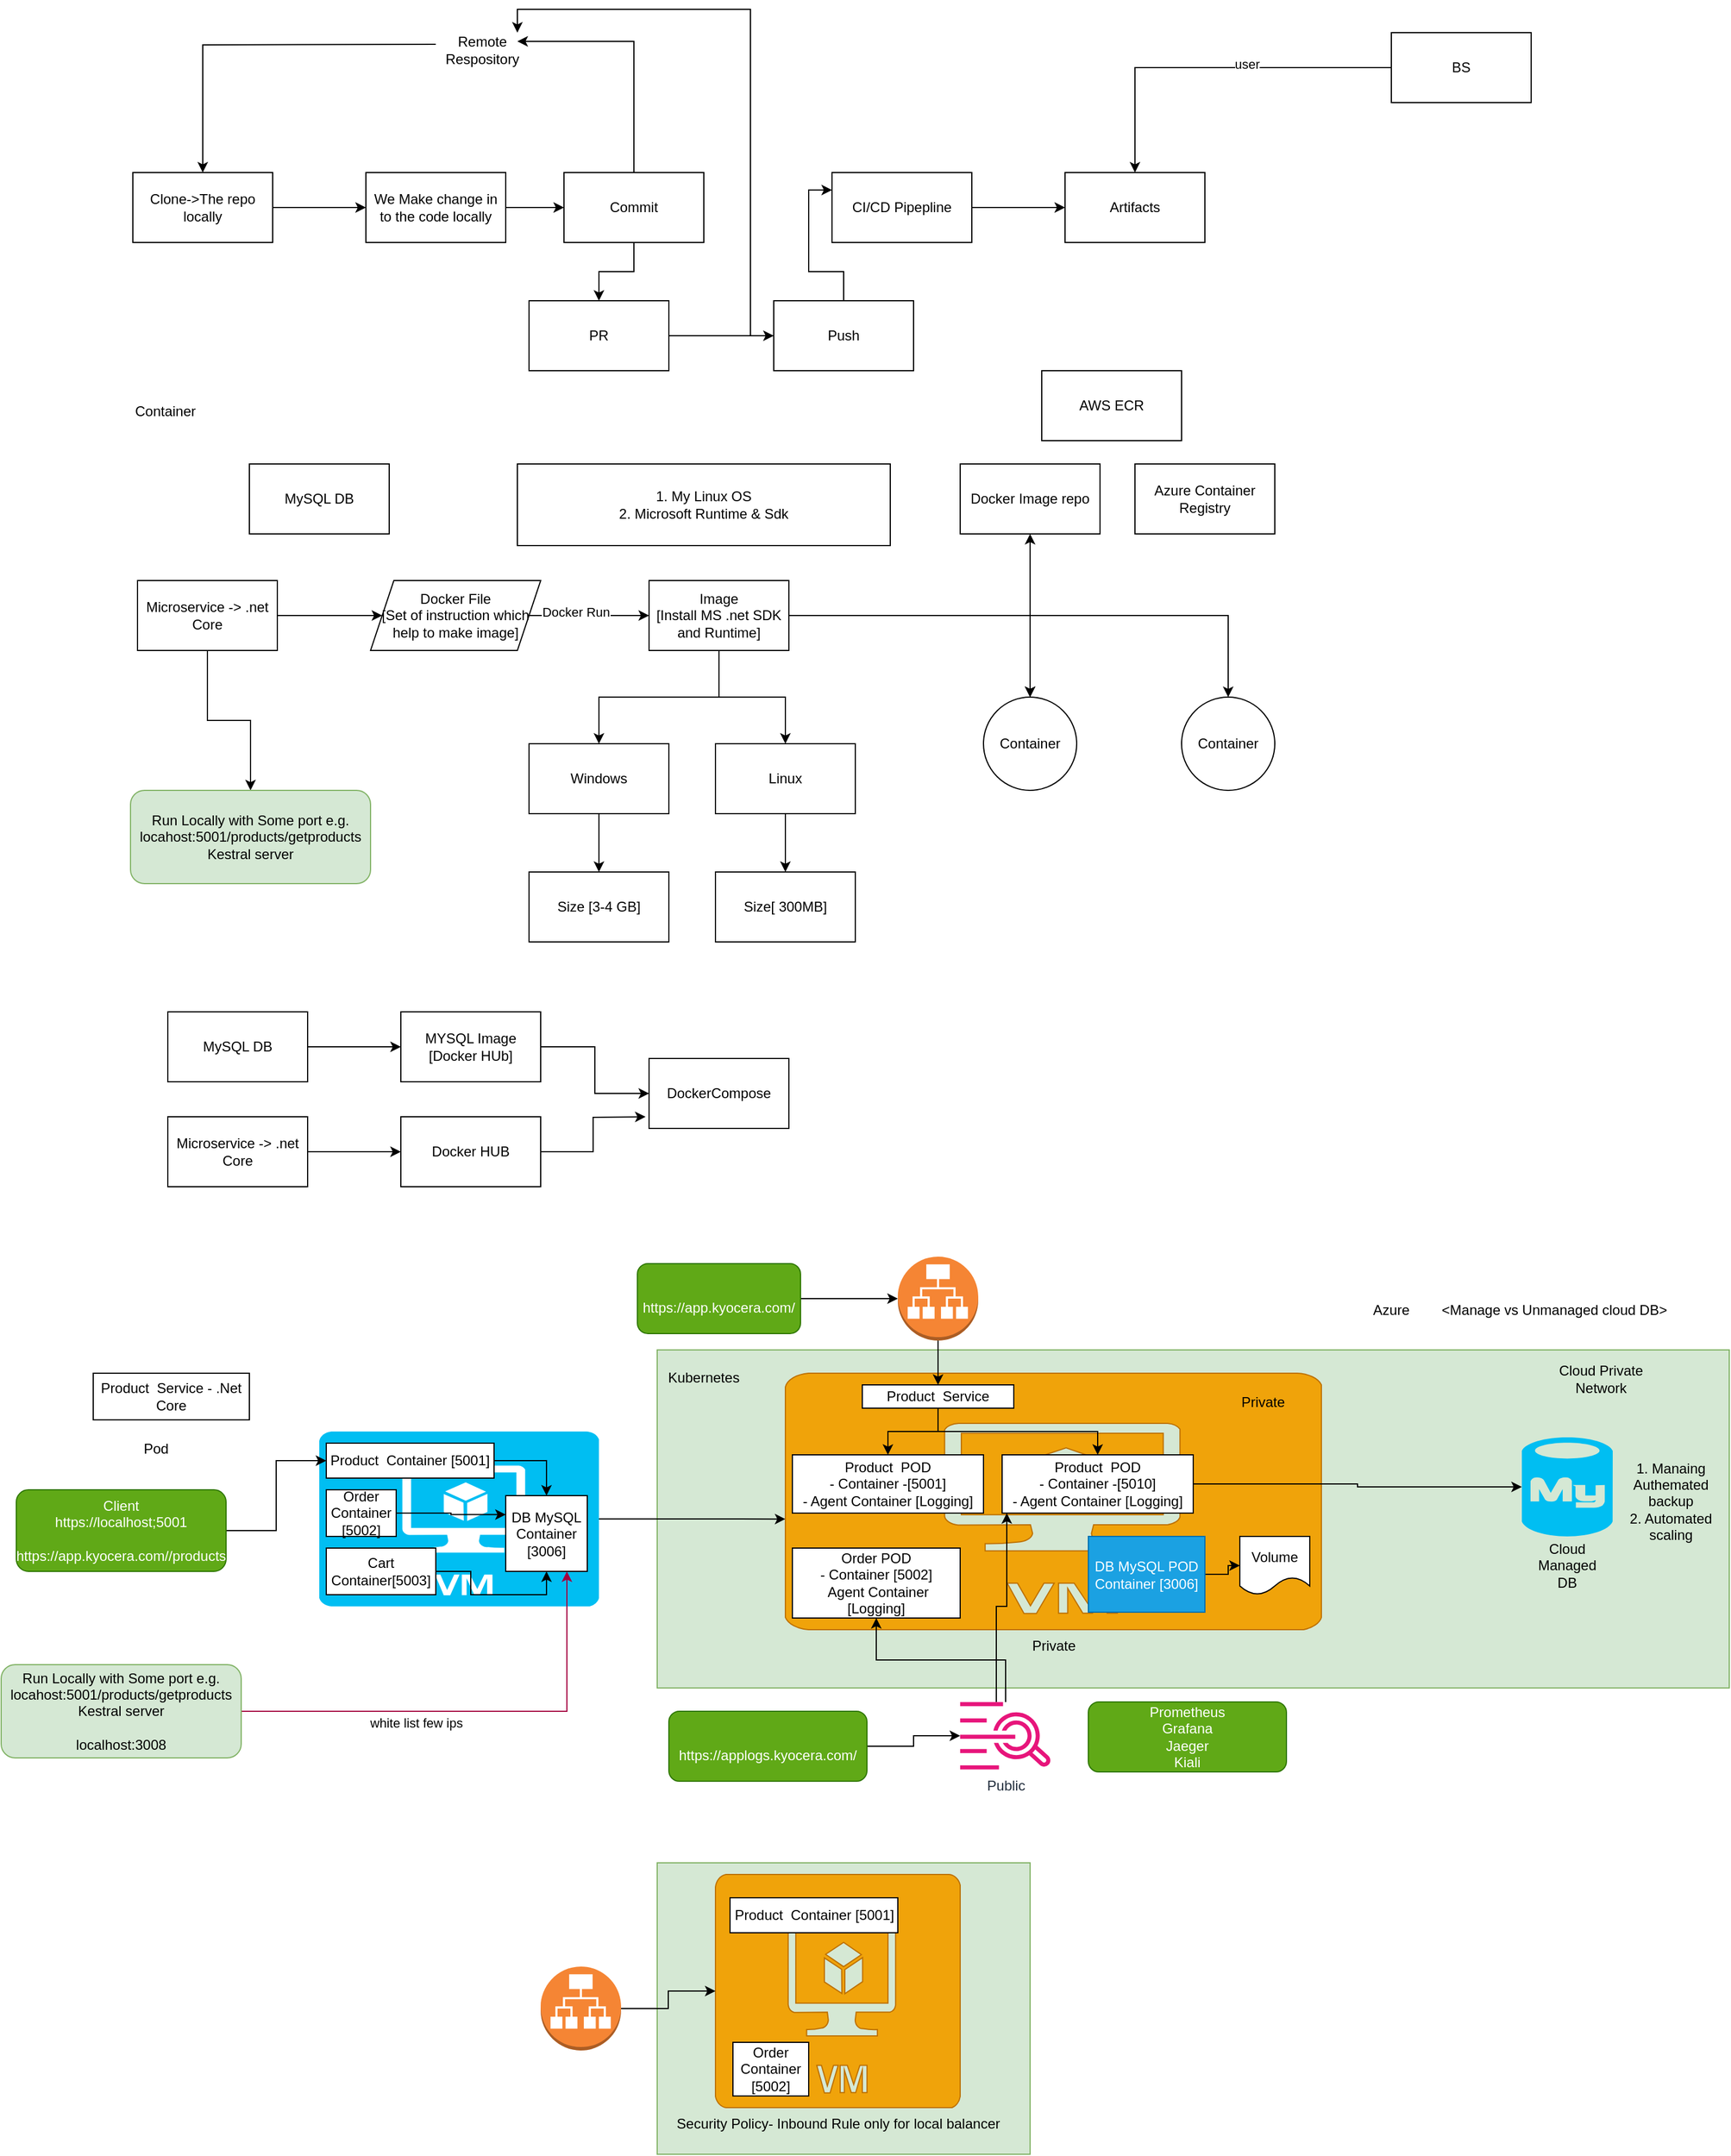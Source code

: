 <mxfile version="22.0.0" type="github">
  <diagram name="Page-1" id="xJ6D-FjHkzA9X418WR1V">
    <mxGraphModel dx="2423" dy="798" grid="1" gridSize="10" guides="1" tooltips="1" connect="1" arrows="1" fold="1" page="1" pageScale="1" pageWidth="827" pageHeight="1169" math="0" shadow="0">
      <root>
        <mxCell id="0" />
        <mxCell id="1" parent="0" />
        <mxCell id="rG8OEWCJURfN_-2mEjIc-116" value="" style="rounded=0;whiteSpace=wrap;html=1;fillColor=#d5e8d4;strokeColor=#82b366;" parent="1" vertex="1">
          <mxGeometry x="480" y="1160" width="920" height="290" as="geometry" />
        </mxCell>
        <mxCell id="rG8OEWCJURfN_-2mEjIc-72" value="" style="edgeStyle=orthogonalEdgeStyle;rounded=0;orthogonalLoop=1;jettySize=auto;html=1;" parent="1" source="rG8OEWCJURfN_-2mEjIc-1" edge="1">
          <mxGeometry relative="1" as="geometry">
            <mxPoint x="590" y="1305.083" as="targetPoint" />
          </mxGeometry>
        </mxCell>
        <mxCell id="rG8OEWCJURfN_-2mEjIc-1" value="" style="verticalLabelPosition=bottom;html=1;verticalAlign=top;align=center;strokeColor=none;fillColor=#00BEF2;shape=mxgraph.azure.virtual_machine;" parent="1" vertex="1">
          <mxGeometry x="190" y="1230" width="240" height="150" as="geometry" />
        </mxCell>
        <mxCell id="rG8OEWCJURfN_-2mEjIc-78" style="edgeStyle=orthogonalEdgeStyle;rounded=0;orthogonalLoop=1;jettySize=auto;html=1;entryX=0.5;entryY=0;entryDx=0;entryDy=0;" parent="1" source="rG8OEWCJURfN_-2mEjIc-2" target="rG8OEWCJURfN_-2mEjIc-77" edge="1">
          <mxGeometry relative="1" as="geometry" />
        </mxCell>
        <mxCell id="rG8OEWCJURfN_-2mEjIc-2" value="Product&amp;nbsp; Container [5001]" style="rounded=0;whiteSpace=wrap;html=1;" parent="1" vertex="1">
          <mxGeometry x="196" y="1240" width="144" height="30" as="geometry" />
        </mxCell>
        <mxCell id="rG8OEWCJURfN_-2mEjIc-79" style="edgeStyle=orthogonalEdgeStyle;rounded=0;orthogonalLoop=1;jettySize=auto;html=1;entryX=0;entryY=0.25;entryDx=0;entryDy=0;" parent="1" source="rG8OEWCJURfN_-2mEjIc-3" target="rG8OEWCJURfN_-2mEjIc-77" edge="1">
          <mxGeometry relative="1" as="geometry" />
        </mxCell>
        <mxCell id="rG8OEWCJURfN_-2mEjIc-3" value="Order Container [5002]" style="rounded=0;whiteSpace=wrap;html=1;" parent="1" vertex="1">
          <mxGeometry x="196" y="1280" width="60" height="40" as="geometry" />
        </mxCell>
        <mxCell id="rG8OEWCJURfN_-2mEjIc-80" style="edgeStyle=orthogonalEdgeStyle;rounded=0;orthogonalLoop=1;jettySize=auto;html=1;entryX=0.5;entryY=1;entryDx=0;entryDy=0;" parent="1" source="rG8OEWCJURfN_-2mEjIc-4" target="rG8OEWCJURfN_-2mEjIc-77" edge="1">
          <mxGeometry relative="1" as="geometry" />
        </mxCell>
        <mxCell id="rG8OEWCJURfN_-2mEjIc-4" value="Cart Container[5003]" style="rounded=0;whiteSpace=wrap;html=1;" parent="1" vertex="1">
          <mxGeometry x="196" y="1330" width="94" height="40" as="geometry" />
        </mxCell>
        <mxCell id="rG8OEWCJURfN_-2mEjIc-5" value="Pod" style="text;html=1;strokeColor=none;fillColor=none;align=center;verticalAlign=middle;whiteSpace=wrap;rounded=0;" parent="1" vertex="1">
          <mxGeometry x="20" y="1230" width="60" height="30" as="geometry" />
        </mxCell>
        <mxCell id="rG8OEWCJURfN_-2mEjIc-6" value="Product&amp;nbsp; Service - .Net Core" style="rounded=0;whiteSpace=wrap;html=1;" parent="1" vertex="1">
          <mxGeometry x="-4" y="1180" width="134" height="40" as="geometry" />
        </mxCell>
        <mxCell id="rG8OEWCJURfN_-2mEjIc-10" value="" style="edgeStyle=orthogonalEdgeStyle;rounded=0;orthogonalLoop=1;jettySize=auto;html=1;" parent="1" target="rG8OEWCJURfN_-2mEjIc-9" edge="1">
          <mxGeometry relative="1" as="geometry">
            <mxPoint x="290" y="40" as="sourcePoint" />
          </mxGeometry>
        </mxCell>
        <mxCell id="rG8OEWCJURfN_-2mEjIc-8" value="Remote Respository" style="text;html=1;strokeColor=none;fillColor=none;align=center;verticalAlign=middle;whiteSpace=wrap;rounded=0;" parent="1" vertex="1">
          <mxGeometry x="300" y="30" width="60" height="30" as="geometry" />
        </mxCell>
        <mxCell id="rG8OEWCJURfN_-2mEjIc-12" value="" style="edgeStyle=orthogonalEdgeStyle;rounded=0;orthogonalLoop=1;jettySize=auto;html=1;" parent="1" source="rG8OEWCJURfN_-2mEjIc-9" target="rG8OEWCJURfN_-2mEjIc-11" edge="1">
          <mxGeometry relative="1" as="geometry" />
        </mxCell>
        <mxCell id="rG8OEWCJURfN_-2mEjIc-9" value="Clone-&amp;gt;The repo locally" style="whiteSpace=wrap;html=1;" parent="1" vertex="1">
          <mxGeometry x="30" y="150" width="120" height="60" as="geometry" />
        </mxCell>
        <mxCell id="rG8OEWCJURfN_-2mEjIc-14" value="" style="edgeStyle=orthogonalEdgeStyle;rounded=0;orthogonalLoop=1;jettySize=auto;html=1;" parent="1" source="rG8OEWCJURfN_-2mEjIc-11" target="rG8OEWCJURfN_-2mEjIc-13" edge="1">
          <mxGeometry relative="1" as="geometry" />
        </mxCell>
        <mxCell id="rG8OEWCJURfN_-2mEjIc-11" value="We Make change in to the code locally" style="whiteSpace=wrap;html=1;" parent="1" vertex="1">
          <mxGeometry x="230" y="150" width="120" height="60" as="geometry" />
        </mxCell>
        <mxCell id="rG8OEWCJURfN_-2mEjIc-19" style="edgeStyle=orthogonalEdgeStyle;rounded=0;orthogonalLoop=1;jettySize=auto;html=1;entryX=1;entryY=0.25;entryDx=0;entryDy=0;exitX=0.5;exitY=0;exitDx=0;exitDy=0;" parent="1" source="rG8OEWCJURfN_-2mEjIc-13" target="rG8OEWCJURfN_-2mEjIc-8" edge="1">
          <mxGeometry relative="1" as="geometry" />
        </mxCell>
        <mxCell id="rG8OEWCJURfN_-2mEjIc-21" value="" style="edgeStyle=orthogonalEdgeStyle;rounded=0;orthogonalLoop=1;jettySize=auto;html=1;" parent="1" source="rG8OEWCJURfN_-2mEjIc-13" target="rG8OEWCJURfN_-2mEjIc-20" edge="1">
          <mxGeometry relative="1" as="geometry" />
        </mxCell>
        <mxCell id="rG8OEWCJURfN_-2mEjIc-13" value="Commit" style="whiteSpace=wrap;html=1;" parent="1" vertex="1">
          <mxGeometry x="400" y="150" width="120" height="60" as="geometry" />
        </mxCell>
        <mxCell id="rG8OEWCJURfN_-2mEjIc-18" value="" style="edgeStyle=orthogonalEdgeStyle;rounded=0;orthogonalLoop=1;jettySize=auto;html=1;" parent="1" source="rG8OEWCJURfN_-2mEjIc-15" target="rG8OEWCJURfN_-2mEjIc-17" edge="1">
          <mxGeometry relative="1" as="geometry" />
        </mxCell>
        <mxCell id="rG8OEWCJURfN_-2mEjIc-15" value="CI/CD Pipepline" style="whiteSpace=wrap;html=1;" parent="1" vertex="1">
          <mxGeometry x="630" y="150" width="120" height="60" as="geometry" />
        </mxCell>
        <mxCell id="rG8OEWCJURfN_-2mEjIc-17" value="Artifacts" style="whiteSpace=wrap;html=1;" parent="1" vertex="1">
          <mxGeometry x="830" y="150" width="120" height="60" as="geometry" />
        </mxCell>
        <mxCell id="rG8OEWCJURfN_-2mEjIc-23" value="" style="edgeStyle=orthogonalEdgeStyle;rounded=0;orthogonalLoop=1;jettySize=auto;html=1;" parent="1" source="rG8OEWCJURfN_-2mEjIc-20" target="rG8OEWCJURfN_-2mEjIc-22" edge="1">
          <mxGeometry relative="1" as="geometry" />
        </mxCell>
        <mxCell id="rG8OEWCJURfN_-2mEjIc-20" value="PR" style="whiteSpace=wrap;html=1;" parent="1" vertex="1">
          <mxGeometry x="370" y="260" width="120" height="60" as="geometry" />
        </mxCell>
        <mxCell id="rG8OEWCJURfN_-2mEjIc-24" style="edgeStyle=orthogonalEdgeStyle;rounded=0;orthogonalLoop=1;jettySize=auto;html=1;entryX=1;entryY=0;entryDx=0;entryDy=0;" parent="1" source="rG8OEWCJURfN_-2mEjIc-22" target="rG8OEWCJURfN_-2mEjIc-8" edge="1">
          <mxGeometry relative="1" as="geometry">
            <Array as="points">
              <mxPoint x="560" y="10" />
              <mxPoint x="360" y="10" />
            </Array>
          </mxGeometry>
        </mxCell>
        <mxCell id="rG8OEWCJURfN_-2mEjIc-25" style="edgeStyle=orthogonalEdgeStyle;rounded=0;orthogonalLoop=1;jettySize=auto;html=1;entryX=0;entryY=0.25;entryDx=0;entryDy=0;" parent="1" source="rG8OEWCJURfN_-2mEjIc-22" target="rG8OEWCJURfN_-2mEjIc-15" edge="1">
          <mxGeometry relative="1" as="geometry" />
        </mxCell>
        <mxCell id="rG8OEWCJURfN_-2mEjIc-22" value="Push" style="whiteSpace=wrap;html=1;" parent="1" vertex="1">
          <mxGeometry x="580" y="260" width="120" height="60" as="geometry" />
        </mxCell>
        <mxCell id="rG8OEWCJURfN_-2mEjIc-29" value="" style="edgeStyle=orthogonalEdgeStyle;rounded=0;orthogonalLoop=1;jettySize=auto;html=1;" parent="1" source="rG8OEWCJURfN_-2mEjIc-26" target="rG8OEWCJURfN_-2mEjIc-28" edge="1">
          <mxGeometry relative="1" as="geometry" />
        </mxCell>
        <mxCell id="rG8OEWCJURfN_-2mEjIc-31" value="" style="edgeStyle=orthogonalEdgeStyle;rounded=0;orthogonalLoop=1;jettySize=auto;html=1;" parent="1" source="rG8OEWCJURfN_-2mEjIc-26" target="rG8OEWCJURfN_-2mEjIc-30" edge="1">
          <mxGeometry relative="1" as="geometry" />
        </mxCell>
        <mxCell id="rG8OEWCJURfN_-2mEjIc-26" value="Microservice -&amp;gt; .net Core" style="whiteSpace=wrap;html=1;" parent="1" vertex="1">
          <mxGeometry x="34" y="500" width="120" height="60" as="geometry" />
        </mxCell>
        <mxCell id="rG8OEWCJURfN_-2mEjIc-28" value="Run Locally with Some port e.g. locahost:5001/products/getproducts&lt;br&gt;Kestral server" style="rounded=1;whiteSpace=wrap;html=1;fillColor=#d5e8d4;strokeColor=#82b366;" parent="1" vertex="1">
          <mxGeometry x="28" y="680" width="206" height="80" as="geometry" />
        </mxCell>
        <mxCell id="rG8OEWCJURfN_-2mEjIc-34" value="" style="edgeStyle=orthogonalEdgeStyle;rounded=0;orthogonalLoop=1;jettySize=auto;html=1;" parent="1" source="rG8OEWCJURfN_-2mEjIc-30" target="rG8OEWCJURfN_-2mEjIc-33" edge="1">
          <mxGeometry relative="1" as="geometry" />
        </mxCell>
        <mxCell id="rG8OEWCJURfN_-2mEjIc-35" value="Docker Run" style="edgeLabel;html=1;align=center;verticalAlign=middle;resizable=0;points=[];" parent="rG8OEWCJURfN_-2mEjIc-34" vertex="1" connectable="0">
          <mxGeometry x="-0.223" y="3" relative="1" as="geometry">
            <mxPoint as="offset" />
          </mxGeometry>
        </mxCell>
        <mxCell id="rG8OEWCJURfN_-2mEjIc-30" value="Docker File&lt;br&gt;[Set of instruction which help to make image]" style="shape=parallelogram;perimeter=parallelogramPerimeter;whiteSpace=wrap;html=1;fixedSize=1;" parent="1" vertex="1">
          <mxGeometry x="234" y="500" width="146" height="60" as="geometry" />
        </mxCell>
        <mxCell id="rG8OEWCJURfN_-2mEjIc-41" value="" style="edgeStyle=orthogonalEdgeStyle;rounded=0;orthogonalLoop=1;jettySize=auto;html=1;" parent="1" source="rG8OEWCJURfN_-2mEjIc-33" target="rG8OEWCJURfN_-2mEjIc-40" edge="1">
          <mxGeometry relative="1" as="geometry" />
        </mxCell>
        <mxCell id="rG8OEWCJURfN_-2mEjIc-43" value="" style="edgeStyle=orthogonalEdgeStyle;rounded=0;orthogonalLoop=1;jettySize=auto;html=1;" parent="1" source="rG8OEWCJURfN_-2mEjIc-33" target="rG8OEWCJURfN_-2mEjIc-40" edge="1">
          <mxGeometry relative="1" as="geometry" />
        </mxCell>
        <mxCell id="rG8OEWCJURfN_-2mEjIc-45" value="" style="edgeStyle=orthogonalEdgeStyle;rounded=0;orthogonalLoop=1;jettySize=auto;html=1;" parent="1" source="rG8OEWCJURfN_-2mEjIc-33" target="rG8OEWCJURfN_-2mEjIc-44" edge="1">
          <mxGeometry relative="1" as="geometry" />
        </mxCell>
        <mxCell id="rG8OEWCJURfN_-2mEjIc-48" value="" style="edgeStyle=orthogonalEdgeStyle;rounded=0;orthogonalLoop=1;jettySize=auto;html=1;" parent="1" source="rG8OEWCJURfN_-2mEjIc-33" target="rG8OEWCJURfN_-2mEjIc-47" edge="1">
          <mxGeometry relative="1" as="geometry" />
        </mxCell>
        <mxCell id="rG8OEWCJURfN_-2mEjIc-50" value="" style="edgeStyle=orthogonalEdgeStyle;rounded=0;orthogonalLoop=1;jettySize=auto;html=1;" parent="1" source="rG8OEWCJURfN_-2mEjIc-33" target="rG8OEWCJURfN_-2mEjIc-49" edge="1">
          <mxGeometry relative="1" as="geometry" />
        </mxCell>
        <mxCell id="rG8OEWCJURfN_-2mEjIc-57" style="edgeStyle=orthogonalEdgeStyle;rounded=0;orthogonalLoop=1;jettySize=auto;html=1;entryX=0.5;entryY=1;entryDx=0;entryDy=0;" parent="1" source="rG8OEWCJURfN_-2mEjIc-33" target="rG8OEWCJURfN_-2mEjIc-56" edge="1">
          <mxGeometry relative="1" as="geometry" />
        </mxCell>
        <mxCell id="rG8OEWCJURfN_-2mEjIc-33" value="Image&lt;br&gt;[Install MS .net SDK and Runtime]" style="whiteSpace=wrap;html=1;" parent="1" vertex="1">
          <mxGeometry x="473" y="500" width="120" height="60" as="geometry" />
        </mxCell>
        <mxCell id="rG8OEWCJURfN_-2mEjIc-37" style="edgeStyle=orthogonalEdgeStyle;rounded=0;orthogonalLoop=1;jettySize=auto;html=1;" parent="1" source="rG8OEWCJURfN_-2mEjIc-36" target="rG8OEWCJURfN_-2mEjIc-17" edge="1">
          <mxGeometry relative="1" as="geometry" />
        </mxCell>
        <mxCell id="rG8OEWCJURfN_-2mEjIc-38" value="user" style="edgeLabel;html=1;align=center;verticalAlign=middle;resizable=0;points=[];" parent="rG8OEWCJURfN_-2mEjIc-37" vertex="1" connectable="0">
          <mxGeometry x="-0.199" y="-2" relative="1" as="geometry">
            <mxPoint y="-1" as="offset" />
          </mxGeometry>
        </mxCell>
        <mxCell id="rG8OEWCJURfN_-2mEjIc-36" value="BS" style="whiteSpace=wrap;html=1;" parent="1" vertex="1">
          <mxGeometry x="1110" y="30" width="120" height="60" as="geometry" />
        </mxCell>
        <mxCell id="rG8OEWCJURfN_-2mEjIc-40" value="Container" style="ellipse;whiteSpace=wrap;html=1;" parent="1" vertex="1">
          <mxGeometry x="760" y="600" width="80" height="80" as="geometry" />
        </mxCell>
        <mxCell id="rG8OEWCJURfN_-2mEjIc-44" value="Container" style="ellipse;whiteSpace=wrap;html=1;" parent="1" vertex="1">
          <mxGeometry x="930" y="600" width="80" height="80" as="geometry" />
        </mxCell>
        <mxCell id="rG8OEWCJURfN_-2mEjIc-52" value="" style="edgeStyle=orthogonalEdgeStyle;rounded=0;orthogonalLoop=1;jettySize=auto;html=1;" parent="1" source="rG8OEWCJURfN_-2mEjIc-47" target="rG8OEWCJURfN_-2mEjIc-51" edge="1">
          <mxGeometry relative="1" as="geometry" />
        </mxCell>
        <mxCell id="rG8OEWCJURfN_-2mEjIc-47" value="Windows" style="whiteSpace=wrap;html=1;" parent="1" vertex="1">
          <mxGeometry x="370" y="640" width="120" height="60" as="geometry" />
        </mxCell>
        <mxCell id="rG8OEWCJURfN_-2mEjIc-54" value="" style="edgeStyle=orthogonalEdgeStyle;rounded=0;orthogonalLoop=1;jettySize=auto;html=1;" parent="1" source="rG8OEWCJURfN_-2mEjIc-49" target="rG8OEWCJURfN_-2mEjIc-53" edge="1">
          <mxGeometry relative="1" as="geometry" />
        </mxCell>
        <mxCell id="rG8OEWCJURfN_-2mEjIc-49" value="Linux" style="whiteSpace=wrap;html=1;" parent="1" vertex="1">
          <mxGeometry x="530" y="640" width="120" height="60" as="geometry" />
        </mxCell>
        <mxCell id="rG8OEWCJURfN_-2mEjIc-51" value="Size [3-4 GB]" style="whiteSpace=wrap;html=1;" parent="1" vertex="1">
          <mxGeometry x="370" y="750" width="120" height="60" as="geometry" />
        </mxCell>
        <mxCell id="rG8OEWCJURfN_-2mEjIc-53" value="Size[ 300MB]" style="whiteSpace=wrap;html=1;" parent="1" vertex="1">
          <mxGeometry x="530" y="750" width="120" height="60" as="geometry" />
        </mxCell>
        <mxCell id="rG8OEWCJURfN_-2mEjIc-55" value="1. My Linux OS&lt;br&gt;2. Microsoft Runtime &amp;amp; Sdk" style="rounded=0;whiteSpace=wrap;html=1;" parent="1" vertex="1">
          <mxGeometry x="360" y="400" width="320" height="70" as="geometry" />
        </mxCell>
        <mxCell id="rG8OEWCJURfN_-2mEjIc-56" value="Docker Image repo" style="whiteSpace=wrap;html=1;" parent="1" vertex="1">
          <mxGeometry x="740" y="400" width="120" height="60" as="geometry" />
        </mxCell>
        <mxCell id="rG8OEWCJURfN_-2mEjIc-58" value="Azure Container Registry" style="whiteSpace=wrap;html=1;" parent="1" vertex="1">
          <mxGeometry x="890" y="400" width="120" height="60" as="geometry" />
        </mxCell>
        <mxCell id="rG8OEWCJURfN_-2mEjIc-59" value="AWS ECR" style="whiteSpace=wrap;html=1;" parent="1" vertex="1">
          <mxGeometry x="810" y="320" width="120" height="60" as="geometry" />
        </mxCell>
        <mxCell id="rG8OEWCJURfN_-2mEjIc-60" value="Container" style="text;html=1;strokeColor=none;fillColor=none;align=center;verticalAlign=middle;whiteSpace=wrap;rounded=0;" parent="1" vertex="1">
          <mxGeometry x="28" y="340" width="60" height="30" as="geometry" />
        </mxCell>
        <mxCell id="rG8OEWCJURfN_-2mEjIc-61" value="MySQL DB" style="whiteSpace=wrap;html=1;" parent="1" vertex="1">
          <mxGeometry x="130" y="400" width="120" height="60" as="geometry" />
        </mxCell>
        <mxCell id="rG8OEWCJURfN_-2mEjIc-67" value="" style="edgeStyle=orthogonalEdgeStyle;rounded=0;orthogonalLoop=1;jettySize=auto;html=1;" parent="1" source="rG8OEWCJURfN_-2mEjIc-62" target="rG8OEWCJURfN_-2mEjIc-66" edge="1">
          <mxGeometry relative="1" as="geometry" />
        </mxCell>
        <mxCell id="rG8OEWCJURfN_-2mEjIc-62" value="Microservice -&amp;gt; .net Core" style="whiteSpace=wrap;html=1;" parent="1" vertex="1">
          <mxGeometry x="60" y="960" width="120" height="60" as="geometry" />
        </mxCell>
        <mxCell id="rG8OEWCJURfN_-2mEjIc-65" value="" style="edgeStyle=orthogonalEdgeStyle;rounded=0;orthogonalLoop=1;jettySize=auto;html=1;" parent="1" source="rG8OEWCJURfN_-2mEjIc-63" target="rG8OEWCJURfN_-2mEjIc-64" edge="1">
          <mxGeometry relative="1" as="geometry" />
        </mxCell>
        <mxCell id="rG8OEWCJURfN_-2mEjIc-63" value="MySQL DB" style="whiteSpace=wrap;html=1;" parent="1" vertex="1">
          <mxGeometry x="60" y="870" width="120" height="60" as="geometry" />
        </mxCell>
        <mxCell id="rG8OEWCJURfN_-2mEjIc-69" style="edgeStyle=orthogonalEdgeStyle;rounded=0;orthogonalLoop=1;jettySize=auto;html=1;" parent="1" source="rG8OEWCJURfN_-2mEjIc-64" target="rG8OEWCJURfN_-2mEjIc-68" edge="1">
          <mxGeometry relative="1" as="geometry" />
        </mxCell>
        <mxCell id="rG8OEWCJURfN_-2mEjIc-64" value="MYSQL Image [Docker HUb]" style="whiteSpace=wrap;html=1;" parent="1" vertex="1">
          <mxGeometry x="260" y="870" width="120" height="60" as="geometry" />
        </mxCell>
        <mxCell id="rG8OEWCJURfN_-2mEjIc-70" style="edgeStyle=orthogonalEdgeStyle;rounded=0;orthogonalLoop=1;jettySize=auto;html=1;" parent="1" source="rG8OEWCJURfN_-2mEjIc-66" edge="1">
          <mxGeometry relative="1" as="geometry">
            <mxPoint x="470" y="960" as="targetPoint" />
          </mxGeometry>
        </mxCell>
        <mxCell id="rG8OEWCJURfN_-2mEjIc-66" value="Docker HUB" style="whiteSpace=wrap;html=1;" parent="1" vertex="1">
          <mxGeometry x="260" y="960" width="120" height="60" as="geometry" />
        </mxCell>
        <mxCell id="rG8OEWCJURfN_-2mEjIc-68" value="DockerCompose" style="whiteSpace=wrap;html=1;" parent="1" vertex="1">
          <mxGeometry x="473" y="910" width="120" height="60" as="geometry" />
        </mxCell>
        <mxCell id="rG8OEWCJURfN_-2mEjIc-73" value="Kubernetes" style="text;html=1;strokeColor=none;fillColor=none;align=center;verticalAlign=middle;whiteSpace=wrap;rounded=0;" parent="1" vertex="1">
          <mxGeometry x="490" y="1169" width="60" height="30" as="geometry" />
        </mxCell>
        <mxCell id="rG8OEWCJURfN_-2mEjIc-74" value="Private" style="verticalLabelPosition=bottom;html=1;verticalAlign=top;align=center;strokeColor=#BD7000;fillColor=#f0a30a;shape=mxgraph.azure.virtual_machine;fontColor=#000000;" parent="1" vertex="1">
          <mxGeometry x="590" y="1180" width="460" height="220" as="geometry" />
        </mxCell>
        <mxCell id="rG8OEWCJURfN_-2mEjIc-75" value="Product&amp;nbsp; POD&lt;br&gt;- Container -[5001]&lt;br&gt;- Agent Container [Logging]" style="rounded=0;whiteSpace=wrap;html=1;" parent="1" vertex="1">
          <mxGeometry x="596" y="1250" width="164" height="50" as="geometry" />
        </mxCell>
        <mxCell id="rG8OEWCJURfN_-2mEjIc-76" value="Order POD&lt;br&gt;- Container [5002]&lt;br&gt;&amp;nbsp;Agent Container [Logging]" style="rounded=0;whiteSpace=wrap;html=1;" parent="1" vertex="1">
          <mxGeometry x="596" y="1330" width="144" height="60" as="geometry" />
        </mxCell>
        <mxCell id="rG8OEWCJURfN_-2mEjIc-77" value="DB MySQL Container [3006]" style="rounded=0;whiteSpace=wrap;html=1;" parent="1" vertex="1">
          <mxGeometry x="350" y="1285" width="70" height="65" as="geometry" />
        </mxCell>
        <mxCell id="rG8OEWCJURfN_-2mEjIc-86" style="edgeStyle=orthogonalEdgeStyle;rounded=0;orthogonalLoop=1;jettySize=auto;html=1;entryX=0.75;entryY=1;entryDx=0;entryDy=0;fillColor=#d80073;strokeColor=#A50040;" parent="1" source="rG8OEWCJURfN_-2mEjIc-81" target="rG8OEWCJURfN_-2mEjIc-77" edge="1">
          <mxGeometry relative="1" as="geometry" />
        </mxCell>
        <mxCell id="rG8OEWCJURfN_-2mEjIc-87" value="white list few ips" style="edgeLabel;html=1;align=center;verticalAlign=middle;resizable=0;points=[];" parent="rG8OEWCJURfN_-2mEjIc-86" vertex="1" connectable="0">
          <mxGeometry x="-0.15" y="-1" relative="1" as="geometry">
            <mxPoint x="-20" y="9" as="offset" />
          </mxGeometry>
        </mxCell>
        <mxCell id="rG8OEWCJURfN_-2mEjIc-81" value="Run Locally with Some port e.g. locahost:5001/products/getproducts&lt;br&gt;Kestral server&lt;br&gt;&lt;br&gt;localhost:3008" style="rounded=1;whiteSpace=wrap;html=1;fillColor=#d5e8d4;strokeColor=#82b366;" parent="1" vertex="1">
          <mxGeometry x="-83" y="1430" width="206" height="80" as="geometry" />
        </mxCell>
        <mxCell id="rG8OEWCJURfN_-2mEjIc-84" value="Azure" style="text;html=1;strokeColor=none;fillColor=none;align=center;verticalAlign=middle;whiteSpace=wrap;rounded=0;" parent="1" vertex="1">
          <mxGeometry x="1080" y="1111" width="60" height="30" as="geometry" />
        </mxCell>
        <mxCell id="rG8OEWCJURfN_-2mEjIc-85" value="&amp;lt;Manage vs Unmanaged cloud DB&amp;gt;" style="text;html=1;strokeColor=none;fillColor=none;align=center;verticalAlign=middle;whiteSpace=wrap;rounded=0;" parent="1" vertex="1">
          <mxGeometry x="1140" y="1106" width="220" height="40" as="geometry" />
        </mxCell>
        <mxCell id="rG8OEWCJURfN_-2mEjIc-113" value="" style="edgeStyle=orthogonalEdgeStyle;rounded=0;orthogonalLoop=1;jettySize=auto;html=1;" parent="1" source="rG8OEWCJURfN_-2mEjIc-88" target="rG8OEWCJURfN_-2mEjIc-112" edge="1">
          <mxGeometry relative="1" as="geometry" />
        </mxCell>
        <mxCell id="rG8OEWCJURfN_-2mEjIc-88" value="DB MySQL POD Container [3006]" style="rounded=0;whiteSpace=wrap;html=1;fillColor=#1ba1e2;fontColor=#ffffff;strokeColor=#006EAF;" parent="1" vertex="1">
          <mxGeometry x="850" y="1320" width="100" height="65" as="geometry" />
        </mxCell>
        <mxCell id="rG8OEWCJURfN_-2mEjIc-90" value="Product&amp;nbsp; POD&lt;br&gt;- Container -[5010]&lt;br&gt;- Agent Container [Logging]" style="rounded=0;whiteSpace=wrap;html=1;" parent="1" vertex="1">
          <mxGeometry x="776" y="1250" width="164" height="50" as="geometry" />
        </mxCell>
        <mxCell id="rG8OEWCJURfN_-2mEjIc-92" style="edgeStyle=orthogonalEdgeStyle;rounded=0;orthogonalLoop=1;jettySize=auto;html=1;entryX=0;entryY=0.5;entryDx=0;entryDy=0;" parent="1" source="rG8OEWCJURfN_-2mEjIc-91" target="rG8OEWCJURfN_-2mEjIc-2" edge="1">
          <mxGeometry relative="1" as="geometry" />
        </mxCell>
        <mxCell id="rG8OEWCJURfN_-2mEjIc-91" value="Client&lt;br&gt;https://localhost;5001&lt;br&gt;&lt;br style=&quot;border-color: var(--border-color);&quot;&gt;https://app.kyocera.com//products" style="rounded=1;whiteSpace=wrap;html=1;fillColor=#60a917;fontColor=#ffffff;strokeColor=#2D7600;" parent="1" vertex="1">
          <mxGeometry x="-70" y="1280" width="180" height="70" as="geometry" />
        </mxCell>
        <mxCell id="rG8OEWCJURfN_-2mEjIc-94" style="edgeStyle=orthogonalEdgeStyle;rounded=0;orthogonalLoop=1;jettySize=auto;html=1;" parent="1" source="rG8OEWCJURfN_-2mEjIc-93" target="rG8OEWCJURfN_-2mEjIc-75" edge="1">
          <mxGeometry relative="1" as="geometry" />
        </mxCell>
        <mxCell id="rG8OEWCJURfN_-2mEjIc-95" style="edgeStyle=orthogonalEdgeStyle;rounded=0;orthogonalLoop=1;jettySize=auto;html=1;entryX=0.5;entryY=0;entryDx=0;entryDy=0;" parent="1" source="rG8OEWCJURfN_-2mEjIc-93" target="rG8OEWCJURfN_-2mEjIc-90" edge="1">
          <mxGeometry relative="1" as="geometry" />
        </mxCell>
        <mxCell id="rG8OEWCJURfN_-2mEjIc-93" value="Product&amp;nbsp; Service" style="rounded=0;whiteSpace=wrap;html=1;" parent="1" vertex="1">
          <mxGeometry x="656" y="1190" width="130" height="20" as="geometry" />
        </mxCell>
        <mxCell id="rG8OEWCJURfN_-2mEjIc-97" value="Private" style="text;html=1;strokeColor=none;fillColor=none;align=center;verticalAlign=middle;whiteSpace=wrap;rounded=0;" parent="1" vertex="1">
          <mxGeometry x="970" y="1190" width="60" height="30" as="geometry" />
        </mxCell>
        <mxCell id="rG8OEWCJURfN_-2mEjIc-99" style="edgeStyle=orthogonalEdgeStyle;rounded=0;orthogonalLoop=1;jettySize=auto;html=1;" parent="1" source="rG8OEWCJURfN_-2mEjIc-98" target="rG8OEWCJURfN_-2mEjIc-93" edge="1">
          <mxGeometry relative="1" as="geometry" />
        </mxCell>
        <mxCell id="rG8OEWCJURfN_-2mEjIc-98" value="" style="outlineConnect=0;dashed=0;verticalLabelPosition=bottom;verticalAlign=top;align=center;html=1;shape=mxgraph.aws3.application_load_balancer;fillColor=#F58534;gradientColor=none;" parent="1" vertex="1">
          <mxGeometry x="686.5" y="1080" width="69" height="72" as="geometry" />
        </mxCell>
        <mxCell id="rG8OEWCJURfN_-2mEjIc-105" style="edgeStyle=orthogonalEdgeStyle;rounded=0;orthogonalLoop=1;jettySize=auto;html=1;" parent="1" source="rG8OEWCJURfN_-2mEjIc-102" target="rG8OEWCJURfN_-2mEjIc-98" edge="1">
          <mxGeometry relative="1" as="geometry" />
        </mxCell>
        <mxCell id="rG8OEWCJURfN_-2mEjIc-102" value="&lt;br&gt;https://app.kyocera.com/" style="rounded=1;whiteSpace=wrap;html=1;fillColor=#60a917;fontColor=#ffffff;strokeColor=#2D7600;" parent="1" vertex="1">
          <mxGeometry x="463" y="1086" width="140" height="60" as="geometry" />
        </mxCell>
        <mxCell id="rG8OEWCJURfN_-2mEjIc-109" style="edgeStyle=orthogonalEdgeStyle;rounded=0;orthogonalLoop=1;jettySize=auto;html=1;" parent="1" source="rG8OEWCJURfN_-2mEjIc-106" target="rG8OEWCJURfN_-2mEjIc-76" edge="1">
          <mxGeometry relative="1" as="geometry" />
        </mxCell>
        <mxCell id="rG8OEWCJURfN_-2mEjIc-110" style="edgeStyle=orthogonalEdgeStyle;rounded=0;orthogonalLoop=1;jettySize=auto;html=1;" parent="1" source="rG8OEWCJURfN_-2mEjIc-106" target="rG8OEWCJURfN_-2mEjIc-90" edge="1">
          <mxGeometry relative="1" as="geometry">
            <Array as="points">
              <mxPoint x="771" y="1380" />
              <mxPoint x="780" y="1380" />
            </Array>
          </mxGeometry>
        </mxCell>
        <mxCell id="rG8OEWCJURfN_-2mEjIc-106" value="Public" style="sketch=0;outlineConnect=0;fontColor=#232F3E;gradientColor=none;fillColor=#E7157B;strokeColor=none;dashed=0;verticalLabelPosition=bottom;verticalAlign=top;align=center;html=1;fontSize=12;fontStyle=0;aspect=fixed;pointerEvents=1;shape=mxgraph.aws4.cloudwatch_logs;" parent="1" vertex="1">
          <mxGeometry x="740" y="1462" width="78" height="58" as="geometry" />
        </mxCell>
        <mxCell id="rG8OEWCJURfN_-2mEjIc-108" style="edgeStyle=orthogonalEdgeStyle;rounded=0;orthogonalLoop=1;jettySize=auto;html=1;" parent="1" source="rG8OEWCJURfN_-2mEjIc-107" target="rG8OEWCJURfN_-2mEjIc-106" edge="1">
          <mxGeometry relative="1" as="geometry" />
        </mxCell>
        <mxCell id="rG8OEWCJURfN_-2mEjIc-107" value="&lt;br&gt;https://applogs.kyocera.com/" style="rounded=1;whiteSpace=wrap;html=1;fillColor=#60a917;fontColor=#ffffff;strokeColor=#2D7600;" parent="1" vertex="1">
          <mxGeometry x="490" y="1470" width="170" height="60" as="geometry" />
        </mxCell>
        <mxCell id="rG8OEWCJURfN_-2mEjIc-111" value="Prometheus&lt;br&gt;Grafana&lt;br&gt;Jaeger&lt;br&gt;Kiali" style="rounded=1;whiteSpace=wrap;html=1;fillColor=#60a917;fontColor=#ffffff;strokeColor=#2D7600;" parent="1" vertex="1">
          <mxGeometry x="850" y="1462" width="170" height="60" as="geometry" />
        </mxCell>
        <mxCell id="rG8OEWCJURfN_-2mEjIc-112" value="Volume" style="shape=document;whiteSpace=wrap;html=1;boundedLbl=1;rounded=0;" parent="1" vertex="1">
          <mxGeometry x="980" y="1320" width="60" height="50" as="geometry" />
        </mxCell>
        <mxCell id="rG8OEWCJURfN_-2mEjIc-114" value="" style="verticalLabelPosition=bottom;html=1;verticalAlign=top;align=center;strokeColor=none;fillColor=#00BEF2;shape=mxgraph.azure.mysql_database;" parent="1" vertex="1">
          <mxGeometry x="1222" y="1235" width="78" height="85" as="geometry" />
        </mxCell>
        <mxCell id="rG8OEWCJURfN_-2mEjIc-117" value="Cloud Private Network" style="text;html=1;strokeColor=none;fillColor=none;align=center;verticalAlign=middle;whiteSpace=wrap;rounded=0;" parent="1" vertex="1">
          <mxGeometry x="1230" y="1169" width="120" height="31" as="geometry" />
        </mxCell>
        <mxCell id="rG8OEWCJURfN_-2mEjIc-118" value="Cloud Managed DB" style="text;html=1;strokeColor=none;fillColor=none;align=center;verticalAlign=middle;whiteSpace=wrap;rounded=0;" parent="1" vertex="1">
          <mxGeometry x="1231" y="1330" width="60" height="30" as="geometry" />
        </mxCell>
        <mxCell id="rG8OEWCJURfN_-2mEjIc-119" value="1. Manaing Authemated backup&lt;br&gt;2. Automated scaling" style="text;html=1;strokeColor=none;fillColor=none;align=center;verticalAlign=middle;whiteSpace=wrap;rounded=0;" parent="1" vertex="1">
          <mxGeometry x="1310" y="1250" width="80" height="80" as="geometry" />
        </mxCell>
        <mxCell id="rG8OEWCJURfN_-2mEjIc-121" style="edgeStyle=orthogonalEdgeStyle;rounded=0;orthogonalLoop=1;jettySize=auto;html=1;entryX=0;entryY=0.5;entryDx=0;entryDy=0;entryPerimeter=0;" parent="1" source="rG8OEWCJURfN_-2mEjIc-90" target="rG8OEWCJURfN_-2mEjIc-114" edge="1">
          <mxGeometry relative="1" as="geometry" />
        </mxCell>
        <mxCell id="rG8OEWCJURfN_-2mEjIc-122" value="" style="rounded=0;whiteSpace=wrap;html=1;fillColor=#d5e8d4;strokeColor=#82b366;" parent="1" vertex="1">
          <mxGeometry x="480" y="1600" width="320" height="250" as="geometry" />
        </mxCell>
        <mxCell id="rG8OEWCJURfN_-2mEjIc-123" value="Security Policy- Inbound Rule only for local balancer" style="verticalLabelPosition=bottom;html=1;verticalAlign=top;align=center;strokeColor=#BD7000;fillColor=#f0a30a;shape=mxgraph.azure.virtual_machine;fontColor=#000000;" parent="1" vertex="1">
          <mxGeometry x="530" y="1610" width="210" height="200" as="geometry" />
        </mxCell>
        <mxCell id="rG8OEWCJURfN_-2mEjIc-124" value="Product&amp;nbsp; Container [5001]" style="rounded=0;whiteSpace=wrap;html=1;" parent="1" vertex="1">
          <mxGeometry x="542.5" y="1630" width="144" height="30" as="geometry" />
        </mxCell>
        <mxCell id="rG8OEWCJURfN_-2mEjIc-126" value="Order Container [5002]" style="rounded=0;whiteSpace=wrap;html=1;" parent="1" vertex="1">
          <mxGeometry x="545" y="1754" width="65" height="46" as="geometry" />
        </mxCell>
        <mxCell id="rG8OEWCJURfN_-2mEjIc-128" style="edgeStyle=orthogonalEdgeStyle;rounded=0;orthogonalLoop=1;jettySize=auto;html=1;" parent="1" source="rG8OEWCJURfN_-2mEjIc-127" target="rG8OEWCJURfN_-2mEjIc-123" edge="1">
          <mxGeometry relative="1" as="geometry" />
        </mxCell>
        <mxCell id="rG8OEWCJURfN_-2mEjIc-127" value="" style="outlineConnect=0;dashed=0;verticalLabelPosition=bottom;verticalAlign=top;align=center;html=1;shape=mxgraph.aws3.application_load_balancer;fillColor=#F58534;gradientColor=none;" parent="1" vertex="1">
          <mxGeometry x="380" y="1689" width="69" height="72" as="geometry" />
        </mxCell>
      </root>
    </mxGraphModel>
  </diagram>
</mxfile>
